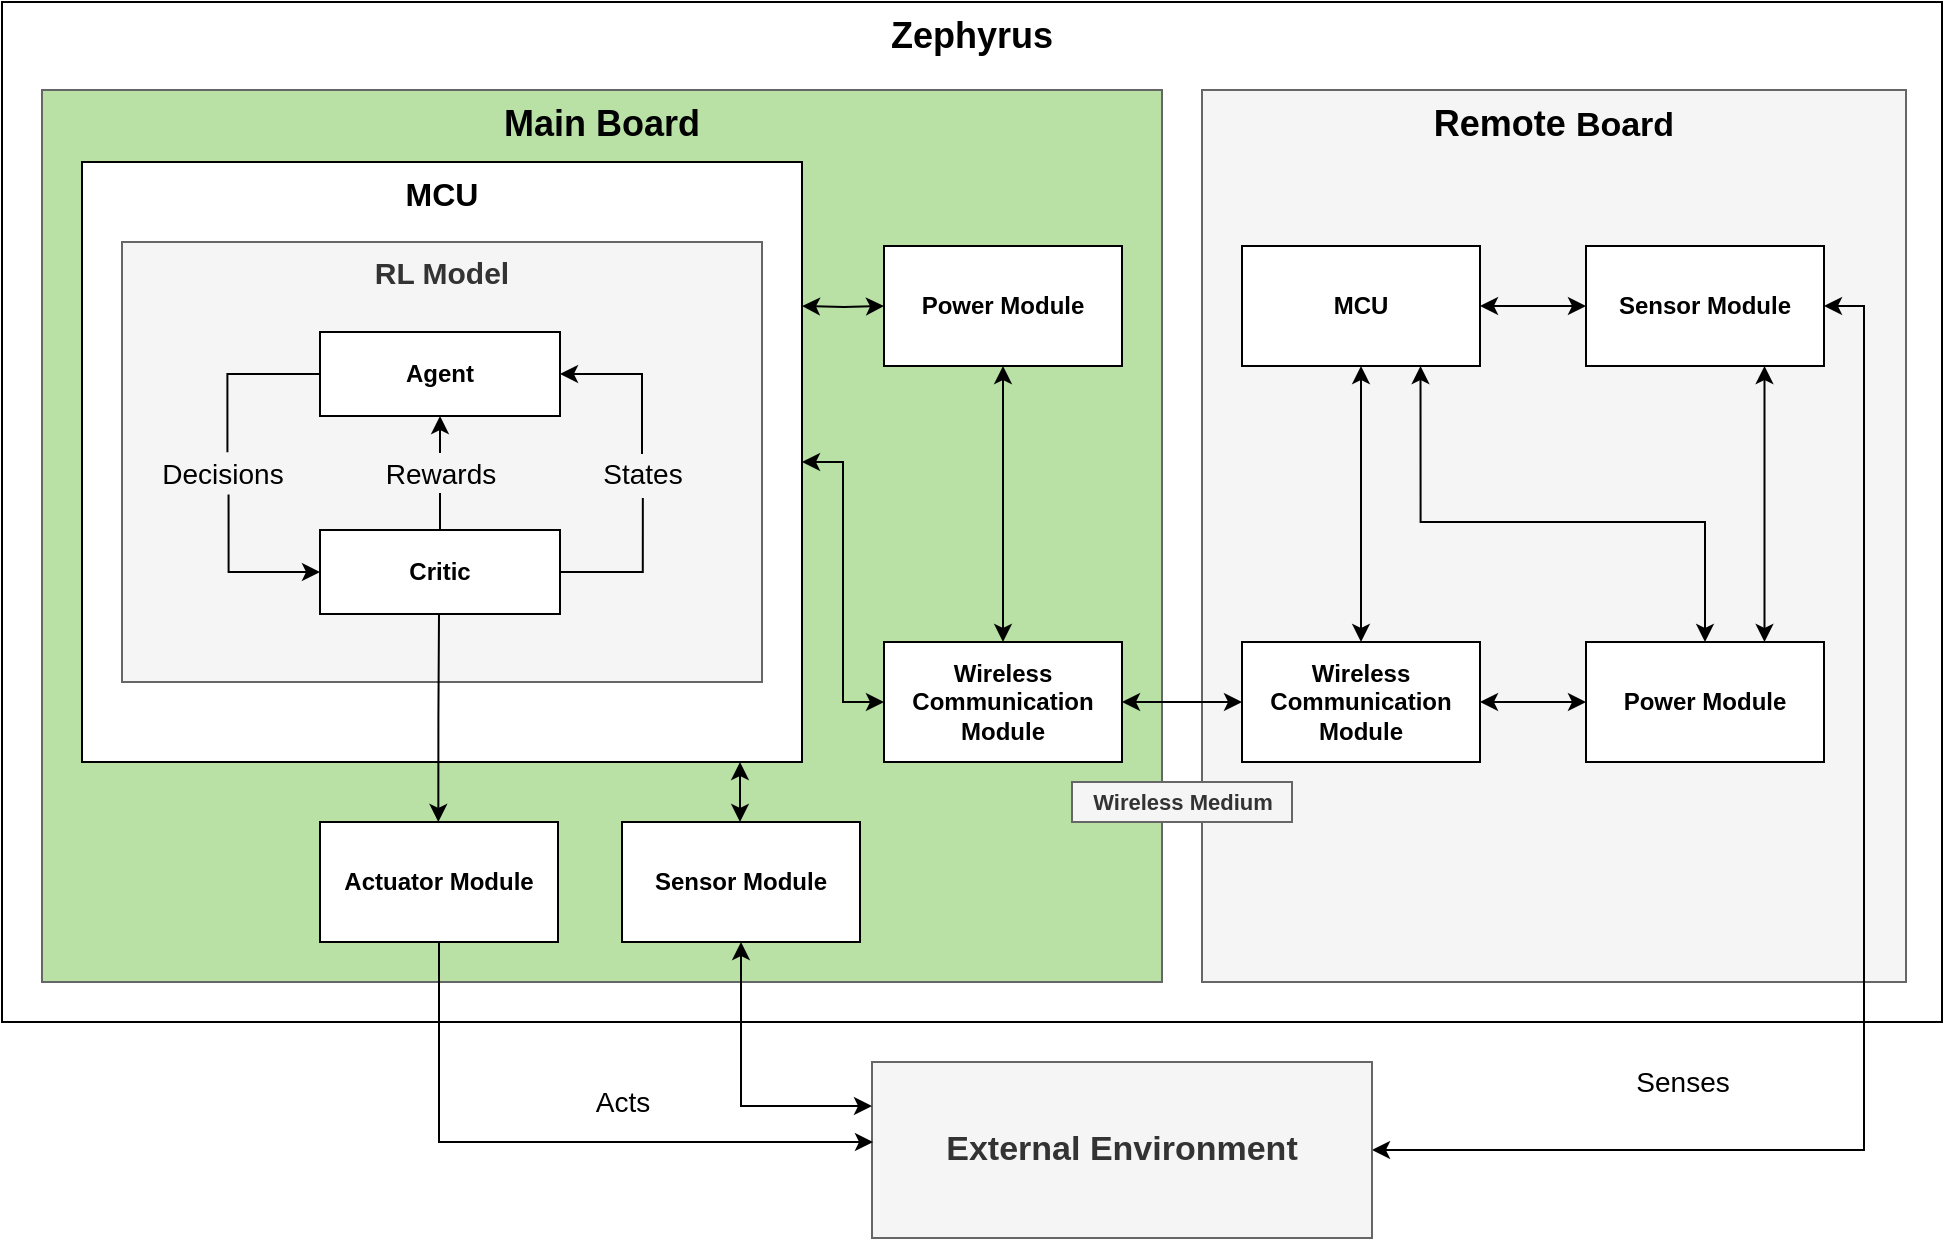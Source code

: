 <mxfile version="12.3.2" type="device" pages="1"><diagram id="rcMMGNy7ycqetSJ9uPKk" name="Page-1"><mxGraphModel dx="1038" dy="607" grid="1" gridSize="10" guides="1" tooltips="1" connect="1" arrows="1" fold="1" page="1" pageScale="1" pageWidth="4681" pageHeight="3300" math="0" shadow="0"><root><mxCell id="0"/><mxCell id="1" parent="0"/><mxCell id="LEAojRhsCz7mntO4D7f_-43" value="&lt;b style=&quot;white-space: normal ; font-size: 18px&quot;&gt;Zephyrus&lt;/b&gt;" style="rounded=0;whiteSpace=wrap;html=1;verticalAlign=top;" parent="1" vertex="1"><mxGeometry x="1870" y="1260" width="970" height="510" as="geometry"/></mxCell><mxCell id="LEAojRhsCz7mntO4D7f_-44" value="&lt;b style=&quot;color: rgb(0 , 0 , 0) ; font-size: 18px ; white-space: normal&quot;&gt;Remote&amp;nbsp;&lt;/b&gt;&lt;b style=&quot;color: rgb(0 , 0 , 0) ; white-space: normal ; font-size: 17px&quot;&gt;Board&lt;/b&gt;" style="rounded=0;whiteSpace=wrap;html=1;fillColor=#f5f5f5;strokeColor=#666666;fontColor=#333333;verticalAlign=top;" parent="1" vertex="1"><mxGeometry x="2470" y="1304" width="352" height="446" as="geometry"/></mxCell><mxCell id="LEAojRhsCz7mntO4D7f_-45" value="&lt;font color=&quot;#000000&quot;&gt;&lt;span style=&quot;font-size: 18px&quot;&gt;&lt;b&gt;Main Board&lt;/b&gt;&lt;/span&gt;&lt;/font&gt;" style="rounded=0;whiteSpace=wrap;html=1;fillColor=#B9E0A5;strokeColor=#666666;verticalAlign=top;fontColor=#333333;" parent="1" vertex="1"><mxGeometry x="1890" y="1304" width="560" height="446" as="geometry"/></mxCell><mxCell id="LEAojRhsCz7mntO4D7f_-46" style="edgeStyle=orthogonalEdgeStyle;rounded=0;orthogonalLoop=1;jettySize=auto;html=1;entryX=0;entryY=0.5;entryDx=0;entryDy=0;startArrow=classic;startFill=1;endArrow=classic;endFill=1;" parent="1" target="LEAojRhsCz7mntO4D7f_-79" edge="1"><mxGeometry relative="1" as="geometry"><mxPoint x="2270" y="1412" as="sourcePoint"/></mxGeometry></mxCell><mxCell id="LEAojRhsCz7mntO4D7f_-47" value="&lt;b&gt;&lt;font style=&quot;font-size: 16px&quot;&gt;MCU&lt;/font&gt;&lt;/b&gt;" style="rounded=0;whiteSpace=wrap;html=1;verticalAlign=top;" parent="1" vertex="1"><mxGeometry x="1910" y="1340" width="360" height="300" as="geometry"/></mxCell><mxCell id="LEAojRhsCz7mntO4D7f_-48" value="&lt;b&gt;&lt;font style=&quot;font-size: 15px&quot;&gt;RL Model&lt;/font&gt;&lt;/b&gt;" style="rounded=0;whiteSpace=wrap;html=1;verticalAlign=top;fillColor=#f5f5f5;strokeColor=#666666;fontColor=#333333;" parent="1" vertex="1"><mxGeometry x="1930" y="1380" width="320" height="220" as="geometry"/></mxCell><mxCell id="LEAojRhsCz7mntO4D7f_-49" value="&lt;font style=&quot;font-size: 11px&quot;&gt;&lt;b&gt;Wireless Medium&lt;/b&gt;&lt;/font&gt;" style="text;html=1;align=center;verticalAlign=middle;resizable=0;points=[];;autosize=1;fillColor=#f5f5f5;strokeColor=#666666;fontColor=#333333;" parent="1" vertex="1"><mxGeometry x="2405" y="1650" width="110" height="20" as="geometry"/></mxCell><mxCell id="LEAojRhsCz7mntO4D7f_-50" style="edgeStyle=orthogonalEdgeStyle;rounded=0;orthogonalLoop=1;jettySize=auto;html=1;exitX=1;exitY=0.5;exitDx=0;exitDy=0;entryX=1;entryY=0.5;entryDx=0;entryDy=0;startArrow=classic;startFill=1;" parent="1" source="LEAojRhsCz7mntO4D7f_-51" target="LEAojRhsCz7mntO4D7f_-81" edge="1"><mxGeometry relative="1" as="geometry"/></mxCell><mxCell id="LEAojRhsCz7mntO4D7f_-51" value="&lt;span style=&quot;font-size: 17px&quot;&gt;&lt;b&gt;External Environment&lt;/b&gt;&lt;/span&gt;" style="rounded=0;whiteSpace=wrap;html=1;fillColor=#f5f5f5;strokeColor=#666666;fontColor=#333333;" parent="1" vertex="1"><mxGeometry x="2305" y="1790" width="250" height="88" as="geometry"/></mxCell><mxCell id="LEAojRhsCz7mntO4D7f_-52" value="&lt;font style=&quot;font-size: 14px&quot;&gt;Senses&lt;/font&gt;" style="text;html=1;align=center;verticalAlign=middle;resizable=0;points=[];;autosize=1;" parent="1" vertex="1"><mxGeometry x="2680" y="1790" width="60" height="20" as="geometry"/></mxCell><mxCell id="LEAojRhsCz7mntO4D7f_-53" style="edgeStyle=orthogonalEdgeStyle;rounded=0;orthogonalLoop=1;jettySize=auto;html=1;exitX=0.5;exitY=0;exitDx=0;exitDy=0;entryX=0.5;entryY=1;entryDx=0;entryDy=0;startArrow=none;startFill=0;" parent="1" source="LEAojRhsCz7mntO4D7f_-61" target="LEAojRhsCz7mntO4D7f_-57" edge="1"><mxGeometry relative="1" as="geometry"/></mxCell><mxCell id="LEAojRhsCz7mntO4D7f_-54" style="edgeStyle=orthogonalEdgeStyle;rounded=0;orthogonalLoop=1;jettySize=auto;html=1;exitX=1;exitY=0.5;exitDx=0;exitDy=0;entryX=0.507;entryY=1.1;entryDx=0;entryDy=0;entryPerimeter=0;endArrow=none;endFill=0;" parent="1" source="LEAojRhsCz7mntO4D7f_-55" target="LEAojRhsCz7mntO4D7f_-60" edge="1"><mxGeometry relative="1" as="geometry"/></mxCell><mxCell id="LEAojRhsCz7mntO4D7f_-55" value="&lt;b&gt;Critic&lt;/b&gt;" style="rounded=0;whiteSpace=wrap;html=1;" parent="1" vertex="1"><mxGeometry x="2029" y="1524" width="120" height="42" as="geometry"/></mxCell><mxCell id="LEAojRhsCz7mntO4D7f_-56" style="edgeStyle=orthogonalEdgeStyle;rounded=0;orthogonalLoop=1;jettySize=auto;html=1;exitX=0.541;exitY=1.014;exitDx=0;exitDy=0;entryX=0;entryY=0.5;entryDx=0;entryDy=0;startArrow=none;startFill=0;exitPerimeter=0;" parent="1" source="LEAojRhsCz7mntO4D7f_-63" target="LEAojRhsCz7mntO4D7f_-55" edge="1"><mxGeometry relative="1" as="geometry"/></mxCell><mxCell id="LEAojRhsCz7mntO4D7f_-57" value="&lt;b&gt;Agent&lt;/b&gt;" style="rounded=0;whiteSpace=wrap;html=1;" parent="1" vertex="1"><mxGeometry x="2029" y="1425" width="120" height="42" as="geometry"/></mxCell><mxCell id="LEAojRhsCz7mntO4D7f_-58" value="&lt;font style=&quot;font-size: 14px&quot;&gt;Acts&lt;br&gt;&lt;/font&gt;" style="text;html=1;align=center;verticalAlign=middle;resizable=0;points=[];;autosize=1;" parent="1" vertex="1"><mxGeometry x="2160" y="1800" width="40" height="20" as="geometry"/></mxCell><mxCell id="LEAojRhsCz7mntO4D7f_-59" style="edgeStyle=orthogonalEdgeStyle;rounded=0;orthogonalLoop=1;jettySize=auto;html=1;entryX=1;entryY=0.5;entryDx=0;entryDy=0;" parent="1" source="LEAojRhsCz7mntO4D7f_-60" target="LEAojRhsCz7mntO4D7f_-57" edge="1"><mxGeometry relative="1" as="geometry"><Array as="points"><mxPoint x="2190" y="1446"/></Array></mxGeometry></mxCell><mxCell id="LEAojRhsCz7mntO4D7f_-60" value="&lt;font style=&quot;font-size: 14px&quot;&gt;States&lt;/font&gt;" style="text;html=1;align=center;verticalAlign=middle;resizable=0;points=[];;autosize=1;" parent="1" vertex="1"><mxGeometry x="2160" y="1486" width="60" height="20" as="geometry"/></mxCell><mxCell id="LEAojRhsCz7mntO4D7f_-61" value="&lt;span style=&quot;font-size: 14px&quot;&gt;Rewards&lt;/span&gt;" style="text;html=1;align=center;verticalAlign=middle;resizable=0;points=[];;autosize=1;" parent="1" vertex="1"><mxGeometry x="2054" y="1485.5" width="70" height="20" as="geometry"/></mxCell><mxCell id="LEAojRhsCz7mntO4D7f_-62" style="edgeStyle=orthogonalEdgeStyle;rounded=0;orthogonalLoop=1;jettySize=auto;html=1;exitX=0.5;exitY=0;exitDx=0;exitDy=0;entryX=0.5;entryY=1;entryDx=0;entryDy=0;startArrow=none;startFill=0;endArrow=none;endFill=0;" parent="1" source="LEAojRhsCz7mntO4D7f_-55" target="LEAojRhsCz7mntO4D7f_-61" edge="1"><mxGeometry relative="1" as="geometry"><mxPoint x="2089" y="1524" as="sourcePoint"/><mxPoint x="2089" y="1468" as="targetPoint"/></mxGeometry></mxCell><mxCell id="LEAojRhsCz7mntO4D7f_-63" value="&lt;font style=&quot;font-size: 14px&quot;&gt;Decisions&lt;/font&gt;" style="text;html=1;align=center;verticalAlign=middle;resizable=0;points=[];;autosize=1;direction=east;" parent="1" vertex="1"><mxGeometry x="1940" y="1486" width="80" height="20" as="geometry"/></mxCell><mxCell id="LEAojRhsCz7mntO4D7f_-64" style="edgeStyle=orthogonalEdgeStyle;rounded=0;orthogonalLoop=1;jettySize=auto;html=1;exitX=0;exitY=0.5;exitDx=0;exitDy=0;entryX=0.534;entryY=-0.043;entryDx=0;entryDy=0;startArrow=none;startFill=0;entryPerimeter=0;endArrow=none;endFill=0;" parent="1" source="LEAojRhsCz7mntO4D7f_-57" target="LEAojRhsCz7mntO4D7f_-63" edge="1"><mxGeometry relative="1" as="geometry"><mxPoint x="2029.286" y="1446.286" as="sourcePoint"/><mxPoint x="2029.286" y="1545.143" as="targetPoint"/></mxGeometry></mxCell><mxCell id="LEAojRhsCz7mntO4D7f_-65" style="edgeStyle=orthogonalEdgeStyle;rounded=0;orthogonalLoop=1;jettySize=auto;html=1;exitX=0.5;exitY=0;exitDx=0;exitDy=0;entryX=0.5;entryY=1;entryDx=0;entryDy=0;startArrow=classic;startFill=1;endArrow=none;endFill=0;" parent="1" edge="1"><mxGeometry relative="1" as="geometry"><mxPoint x="2088.167" y="1670" as="sourcePoint"/><mxPoint x="2088.5" y="1566" as="targetPoint"/><Array as="points"><mxPoint x="2089" y="1618"/></Array></mxGeometry></mxCell><mxCell id="LEAojRhsCz7mntO4D7f_-66" style="edgeStyle=orthogonalEdgeStyle;rounded=0;orthogonalLoop=1;jettySize=auto;html=1;exitX=0.5;exitY=1;exitDx=0;exitDy=0;startArrow=none;startFill=0;endArrow=classic;endFill=1;" parent="1" source="LEAojRhsCz7mntO4D7f_-67" edge="1"><mxGeometry relative="1" as="geometry"><Array as="points"><mxPoint x="2088" y="1830"/><mxPoint x="2306" y="1830"/></Array><mxPoint x="2305.471" y="1829.529" as="targetPoint"/></mxGeometry></mxCell><mxCell id="LEAojRhsCz7mntO4D7f_-67" value="&lt;b&gt;Actuator Module&lt;/b&gt;" style="rounded=0;whiteSpace=wrap;html=1;" parent="1" vertex="1"><mxGeometry x="2029" y="1670" width="119" height="60" as="geometry"/></mxCell><mxCell id="LEAojRhsCz7mntO4D7f_-68" style="edgeStyle=orthogonalEdgeStyle;rounded=0;orthogonalLoop=1;jettySize=auto;html=1;exitX=0.75;exitY=1;exitDx=0;exitDy=0;startArrow=classic;startFill=1;endArrow=classic;endFill=1;entryX=0.5;entryY=0;entryDx=0;entryDy=0;" parent="1" source="LEAojRhsCz7mntO4D7f_-70" target="LEAojRhsCz7mntO4D7f_-77" edge="1"><mxGeometry relative="1" as="geometry"><Array as="points"><mxPoint x="2579" y="1520"/><mxPoint x="2722" y="1520"/></Array></mxGeometry></mxCell><mxCell id="LEAojRhsCz7mntO4D7f_-69" style="edgeStyle=orthogonalEdgeStyle;rounded=0;orthogonalLoop=1;jettySize=auto;html=1;exitX=1;exitY=0.5;exitDx=0;exitDy=0;entryX=0;entryY=0.5;entryDx=0;entryDy=0;startArrow=classic;startFill=1;" parent="1" source="LEAojRhsCz7mntO4D7f_-70" target="LEAojRhsCz7mntO4D7f_-81" edge="1"><mxGeometry relative="1" as="geometry"/></mxCell><mxCell id="LEAojRhsCz7mntO4D7f_-70" value="&lt;b&gt;&lt;font style=&quot;font-size: 12px&quot;&gt;MCU&lt;/font&gt;&lt;/b&gt;" style="rounded=0;whiteSpace=wrap;html=1;" parent="1" vertex="1"><mxGeometry x="2490" y="1382" width="119" height="60" as="geometry"/></mxCell><mxCell id="LEAojRhsCz7mntO4D7f_-71" value="&lt;b&gt;Wireless Communication Module&lt;/b&gt;" style="rounded=0;whiteSpace=wrap;html=1;" parent="1" vertex="1"><mxGeometry x="2490" y="1580" width="119" height="60" as="geometry"/></mxCell><mxCell id="LEAojRhsCz7mntO4D7f_-72" style="edgeStyle=orthogonalEdgeStyle;rounded=0;orthogonalLoop=1;jettySize=auto;html=1;exitX=0.5;exitY=1;exitDx=0;exitDy=0;entryX=0.5;entryY=0;entryDx=0;entryDy=0;startArrow=classic;startFill=1;endArrow=classic;endFill=1;" parent="1" source="LEAojRhsCz7mntO4D7f_-70" target="LEAojRhsCz7mntO4D7f_-71" edge="1"><mxGeometry relative="1" as="geometry"><mxPoint x="2549.5" y="1555.5" as="sourcePoint"/></mxGeometry></mxCell><mxCell id="LEAojRhsCz7mntO4D7f_-73" style="edgeStyle=orthogonalEdgeStyle;rounded=0;orthogonalLoop=1;jettySize=auto;html=1;exitX=0;exitY=0.5;exitDx=0;exitDy=0;entryX=1;entryY=0.5;entryDx=0;entryDy=0;startArrow=classic;startFill=1;endArrow=classic;endFill=1;" parent="1" source="LEAojRhsCz7mntO4D7f_-75" target="LEAojRhsCz7mntO4D7f_-47" edge="1"><mxGeometry relative="1" as="geometry"/></mxCell><mxCell id="LEAojRhsCz7mntO4D7f_-74" style="edgeStyle=orthogonalEdgeStyle;rounded=0;orthogonalLoop=1;jettySize=auto;html=1;exitX=1;exitY=0.5;exitDx=0;exitDy=0;entryX=0;entryY=0.5;entryDx=0;entryDy=0;startArrow=classic;startFill=1;" parent="1" source="LEAojRhsCz7mntO4D7f_-75" target="LEAojRhsCz7mntO4D7f_-71" edge="1"><mxGeometry relative="1" as="geometry"/></mxCell><mxCell id="LEAojRhsCz7mntO4D7f_-75" value="&lt;b&gt;Wireless Communication Module&lt;/b&gt;" style="rounded=0;whiteSpace=wrap;html=1;" parent="1" vertex="1"><mxGeometry x="2311" y="1580" width="119" height="60" as="geometry"/></mxCell><mxCell id="LEAojRhsCz7mntO4D7f_-76" style="edgeStyle=orthogonalEdgeStyle;rounded=0;orthogonalLoop=1;jettySize=auto;html=1;exitX=0;exitY=0.5;exitDx=0;exitDy=0;entryX=1;entryY=0.5;entryDx=0;entryDy=0;startArrow=classic;startFill=1;" parent="1" source="LEAojRhsCz7mntO4D7f_-77" target="LEAojRhsCz7mntO4D7f_-71" edge="1"><mxGeometry relative="1" as="geometry"/></mxCell><mxCell id="LEAojRhsCz7mntO4D7f_-77" value="&lt;b&gt;Power Module&lt;/b&gt;" style="rounded=0;whiteSpace=wrap;html=1;" parent="1" vertex="1"><mxGeometry x="2662" y="1580" width="119" height="60" as="geometry"/></mxCell><mxCell id="LEAojRhsCz7mntO4D7f_-78" style="edgeStyle=orthogonalEdgeStyle;rounded=0;orthogonalLoop=1;jettySize=auto;html=1;exitX=0.5;exitY=1;exitDx=0;exitDy=0;startArrow=classic;startFill=1;endArrow=classic;endFill=1;" parent="1" source="LEAojRhsCz7mntO4D7f_-79" target="LEAojRhsCz7mntO4D7f_-75" edge="1"><mxGeometry relative="1" as="geometry"/></mxCell><mxCell id="LEAojRhsCz7mntO4D7f_-79" value="&lt;b&gt;Power Module&lt;/b&gt;" style="rounded=0;whiteSpace=wrap;html=1;" parent="1" vertex="1"><mxGeometry x="2311" y="1382" width="119" height="60" as="geometry"/></mxCell><mxCell id="LEAojRhsCz7mntO4D7f_-80" style="edgeStyle=orthogonalEdgeStyle;rounded=0;orthogonalLoop=1;jettySize=auto;html=1;exitX=0.75;exitY=1;exitDx=0;exitDy=0;entryX=0.75;entryY=0;entryDx=0;entryDy=0;startArrow=classic;startFill=1;" parent="1" source="LEAojRhsCz7mntO4D7f_-81" target="LEAojRhsCz7mntO4D7f_-77" edge="1"><mxGeometry relative="1" as="geometry"/></mxCell><mxCell id="LEAojRhsCz7mntO4D7f_-81" value="&lt;b&gt;Sensor Module&lt;/b&gt;" style="rounded=0;whiteSpace=wrap;html=1;" parent="1" vertex="1"><mxGeometry x="2662" y="1382" width="119" height="60" as="geometry"/></mxCell><mxCell id="LEAojRhsCz7mntO4D7f_-82" style="edgeStyle=orthogonalEdgeStyle;rounded=0;orthogonalLoop=1;jettySize=auto;html=1;exitX=0.5;exitY=1;exitDx=0;exitDy=0;entryX=0;entryY=0.25;entryDx=0;entryDy=0;startArrow=classic;startFill=1;" parent="1" source="LEAojRhsCz7mntO4D7f_-83" target="LEAojRhsCz7mntO4D7f_-51" edge="1"><mxGeometry relative="1" as="geometry"/></mxCell><mxCell id="LEAojRhsCz7mntO4D7f_-83" value="&lt;b&gt;Sensor Module&lt;/b&gt;" style="rounded=0;whiteSpace=wrap;html=1;" parent="1" vertex="1"><mxGeometry x="2180" y="1670" width="119" height="60" as="geometry"/></mxCell><mxCell id="LEAojRhsCz7mntO4D7f_-84" value="" style="endArrow=classic;html=1;startArrow=classic;startFill=1;" parent="1" edge="1"><mxGeometry width="50" height="50" relative="1" as="geometry"><mxPoint x="2239" y="1670.0" as="sourcePoint"/><mxPoint x="2239" y="1640.0" as="targetPoint"/></mxGeometry></mxCell></root></mxGraphModel></diagram></mxfile>